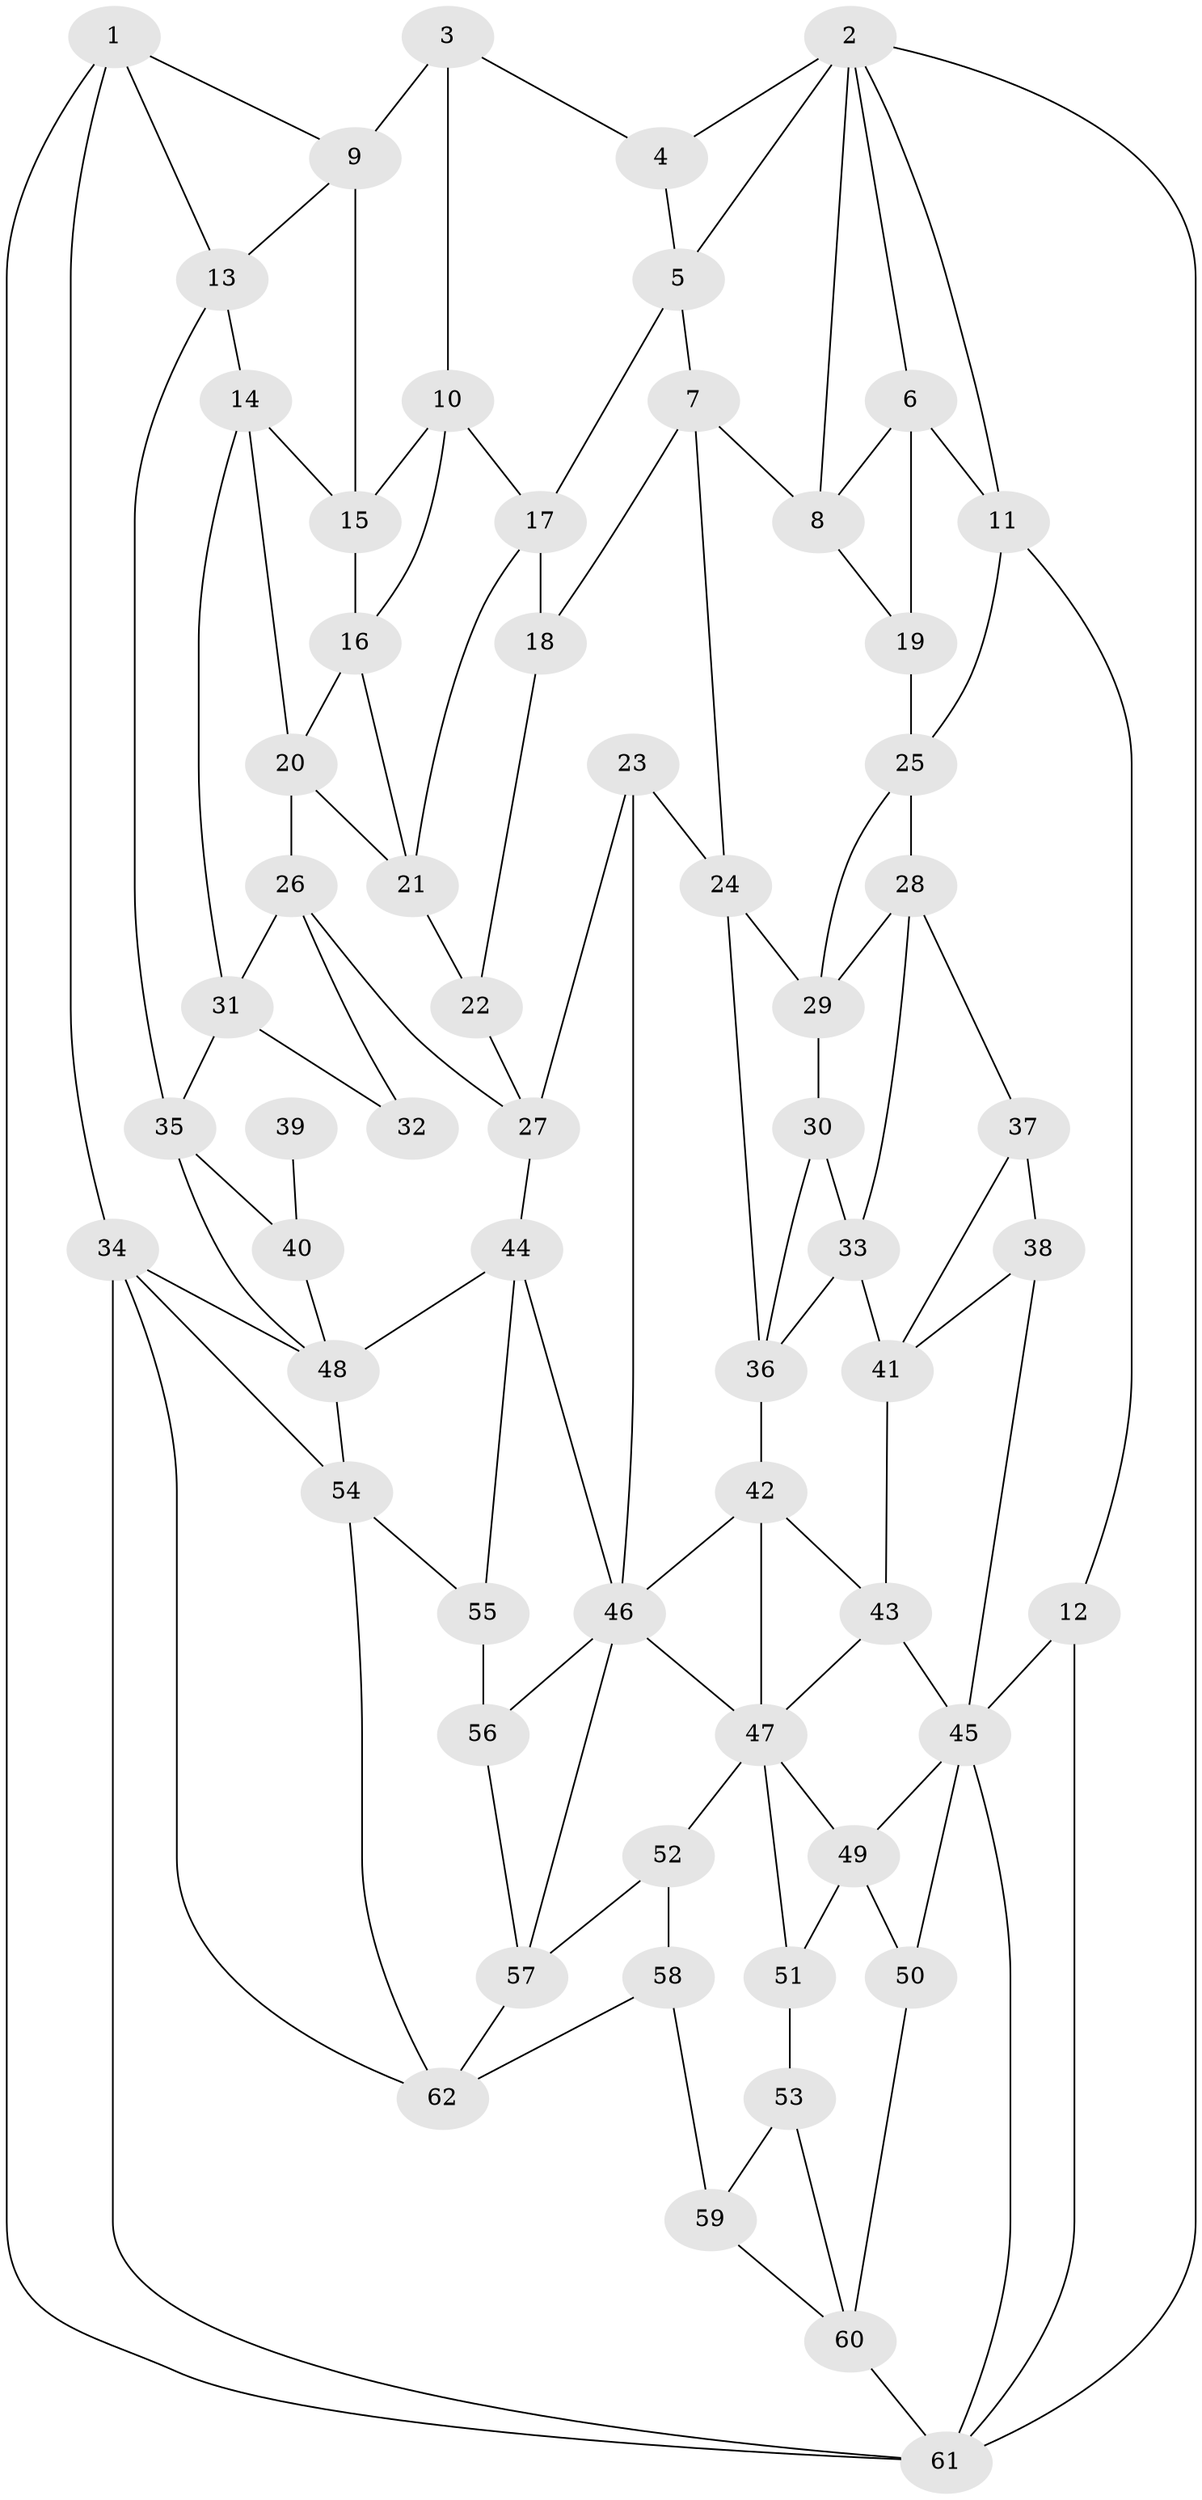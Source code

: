 // original degree distribution, {3: 0.024193548387096774, 6: 0.23387096774193547, 5: 0.5080645161290323, 4: 0.23387096774193547}
// Generated by graph-tools (version 1.1) at 2025/27/03/09/25 03:27:04]
// undirected, 62 vertices, 118 edges
graph export_dot {
graph [start="1"]
  node [color=gray90,style=filled];
  1;
  2;
  3;
  4;
  5;
  6;
  7;
  8;
  9;
  10;
  11;
  12;
  13;
  14;
  15;
  16;
  17;
  18;
  19;
  20;
  21;
  22;
  23;
  24;
  25;
  26;
  27;
  28;
  29;
  30;
  31;
  32;
  33;
  34;
  35;
  36;
  37;
  38;
  39;
  40;
  41;
  42;
  43;
  44;
  45;
  46;
  47;
  48;
  49;
  50;
  51;
  52;
  53;
  54;
  55;
  56;
  57;
  58;
  59;
  60;
  61;
  62;
  1 -- 9 [weight=1.0];
  1 -- 13 [weight=1.0];
  1 -- 34 [weight=1.0];
  1 -- 61 [weight=1.0];
  2 -- 4 [weight=1.0];
  2 -- 5 [weight=1.0];
  2 -- 6 [weight=1.0];
  2 -- 8 [weight=1.0];
  2 -- 11 [weight=1.0];
  2 -- 61 [weight=1.0];
  3 -- 4 [weight=1.0];
  3 -- 9 [weight=1.0];
  3 -- 10 [weight=1.0];
  4 -- 5 [weight=1.0];
  5 -- 7 [weight=1.0];
  5 -- 17 [weight=1.0];
  6 -- 8 [weight=1.0];
  6 -- 11 [weight=1.0];
  6 -- 19 [weight=1.0];
  7 -- 8 [weight=1.0];
  7 -- 18 [weight=1.0];
  7 -- 24 [weight=1.0];
  8 -- 19 [weight=1.0];
  9 -- 13 [weight=1.0];
  9 -- 15 [weight=1.0];
  10 -- 15 [weight=1.0];
  10 -- 16 [weight=1.0];
  10 -- 17 [weight=1.0];
  11 -- 12 [weight=1.0];
  11 -- 25 [weight=1.0];
  12 -- 45 [weight=1.0];
  12 -- 61 [weight=1.0];
  13 -- 14 [weight=1.0];
  13 -- 35 [weight=1.0];
  14 -- 15 [weight=1.0];
  14 -- 20 [weight=1.0];
  14 -- 31 [weight=1.0];
  15 -- 16 [weight=1.0];
  16 -- 20 [weight=1.0];
  16 -- 21 [weight=1.0];
  17 -- 18 [weight=1.0];
  17 -- 21 [weight=1.0];
  18 -- 22 [weight=2.0];
  19 -- 25 [weight=1.0];
  20 -- 21 [weight=1.0];
  20 -- 26 [weight=1.0];
  21 -- 22 [weight=1.0];
  22 -- 27 [weight=1.0];
  23 -- 24 [weight=1.0];
  23 -- 27 [weight=1.0];
  23 -- 46 [weight=1.0];
  24 -- 29 [weight=1.0];
  24 -- 36 [weight=1.0];
  25 -- 28 [weight=1.0];
  25 -- 29 [weight=1.0];
  26 -- 27 [weight=1.0];
  26 -- 31 [weight=1.0];
  26 -- 32 [weight=1.0];
  27 -- 44 [weight=1.0];
  28 -- 29 [weight=1.0];
  28 -- 33 [weight=1.0];
  28 -- 37 [weight=1.0];
  29 -- 30 [weight=1.0];
  30 -- 33 [weight=1.0];
  30 -- 36 [weight=1.0];
  31 -- 32 [weight=1.0];
  31 -- 35 [weight=1.0];
  33 -- 36 [weight=1.0];
  33 -- 41 [weight=1.0];
  34 -- 48 [weight=1.0];
  34 -- 54 [weight=1.0];
  34 -- 61 [weight=1.0];
  34 -- 62 [weight=1.0];
  35 -- 40 [weight=1.0];
  35 -- 48 [weight=1.0];
  36 -- 42 [weight=1.0];
  37 -- 38 [weight=2.0];
  37 -- 41 [weight=1.0];
  38 -- 41 [weight=1.0];
  38 -- 45 [weight=1.0];
  39 -- 40 [weight=2.0];
  40 -- 48 [weight=1.0];
  41 -- 43 [weight=1.0];
  42 -- 43 [weight=1.0];
  42 -- 46 [weight=1.0];
  42 -- 47 [weight=1.0];
  43 -- 45 [weight=1.0];
  43 -- 47 [weight=1.0];
  44 -- 46 [weight=1.0];
  44 -- 48 [weight=1.0];
  44 -- 55 [weight=1.0];
  45 -- 49 [weight=1.0];
  45 -- 50 [weight=1.0];
  45 -- 61 [weight=1.0];
  46 -- 47 [weight=1.0];
  46 -- 56 [weight=1.0];
  46 -- 57 [weight=1.0];
  47 -- 49 [weight=1.0];
  47 -- 51 [weight=1.0];
  47 -- 52 [weight=1.0];
  48 -- 54 [weight=1.0];
  49 -- 50 [weight=1.0];
  49 -- 51 [weight=1.0];
  50 -- 60 [weight=1.0];
  51 -- 53 [weight=2.0];
  52 -- 57 [weight=1.0];
  52 -- 58 [weight=1.0];
  53 -- 59 [weight=1.0];
  53 -- 60 [weight=1.0];
  54 -- 55 [weight=1.0];
  54 -- 62 [weight=1.0];
  55 -- 56 [weight=2.0];
  56 -- 57 [weight=1.0];
  57 -- 62 [weight=1.0];
  58 -- 59 [weight=2.0];
  58 -- 62 [weight=1.0];
  59 -- 60 [weight=1.0];
  60 -- 61 [weight=1.0];
}
